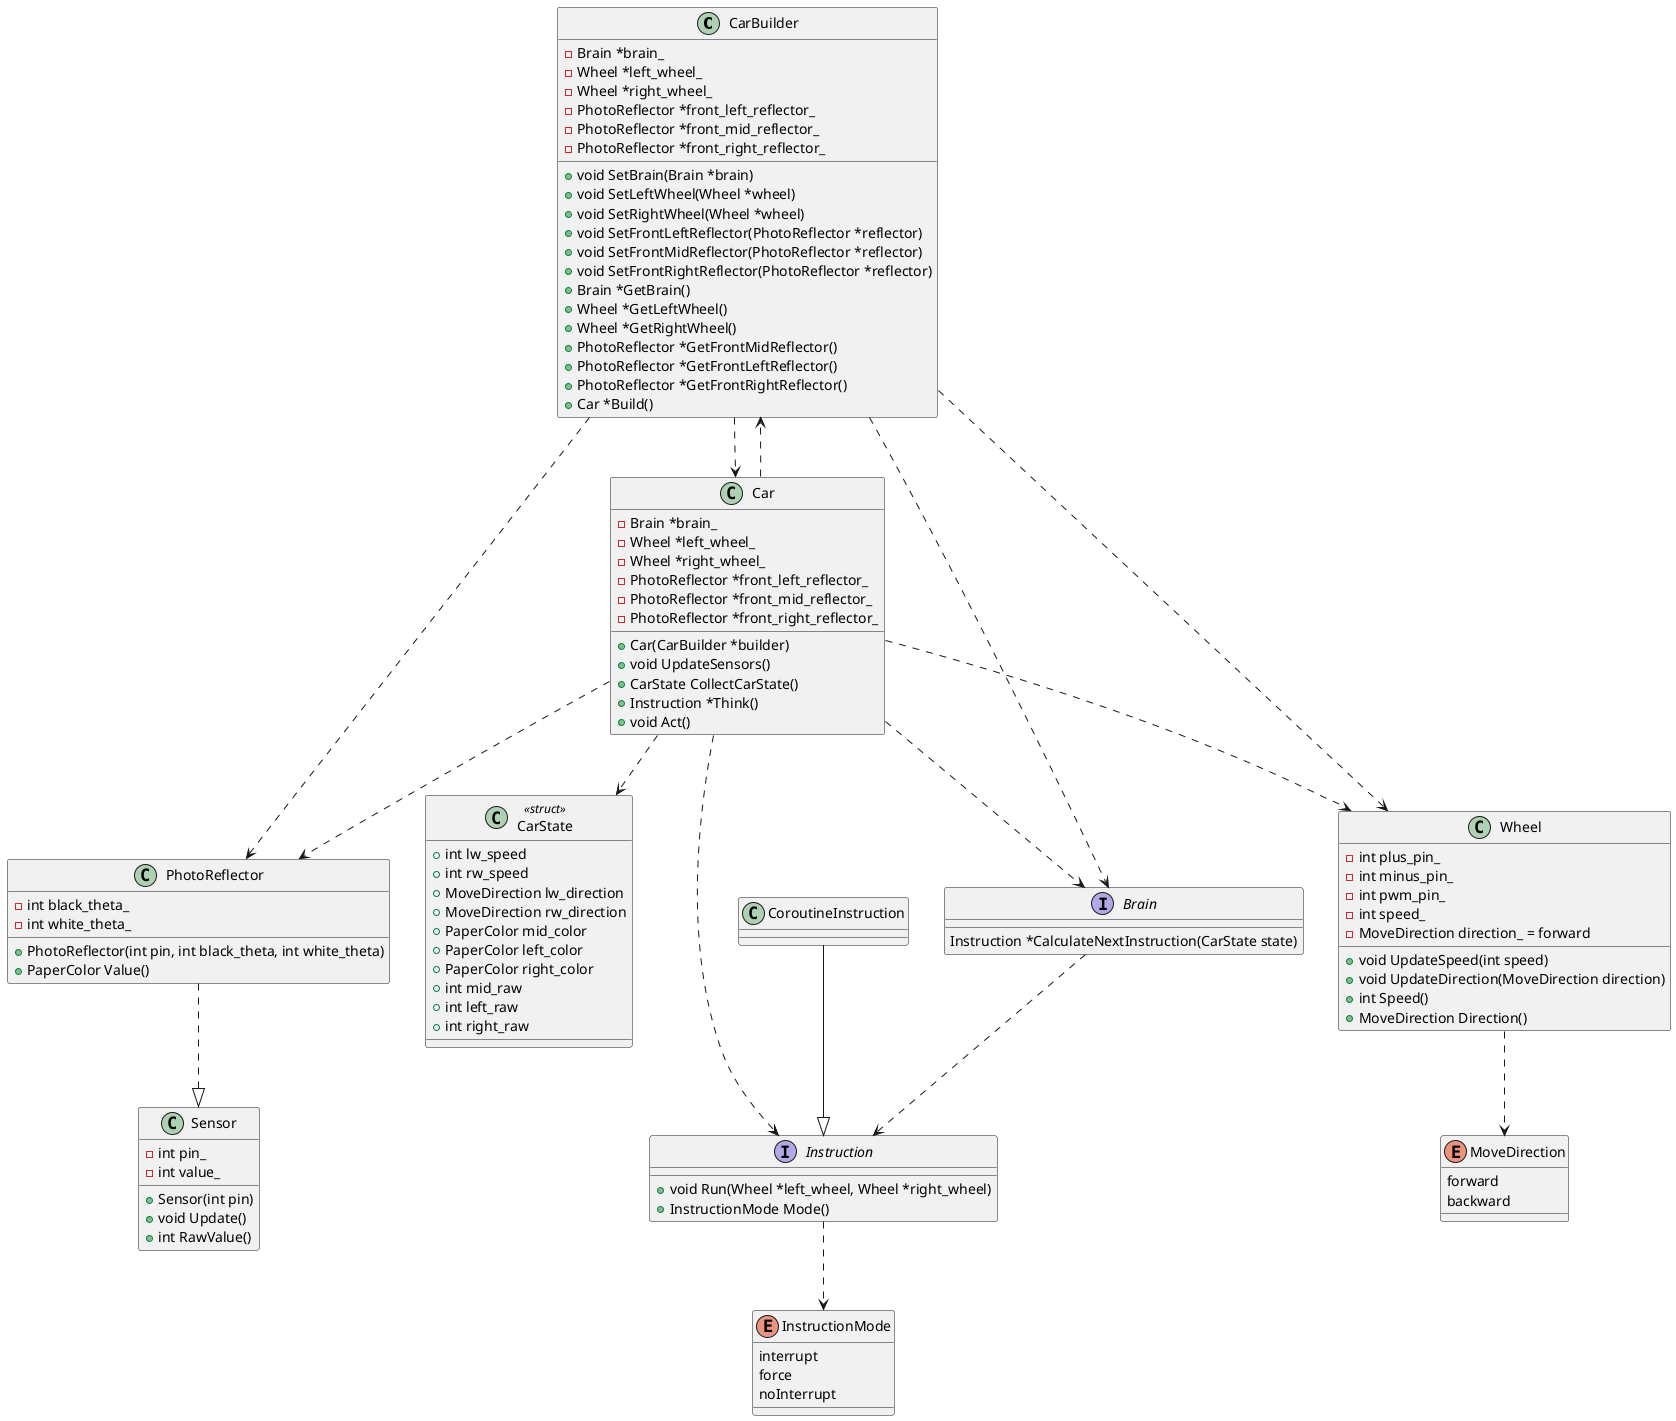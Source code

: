 @startuml
'https://plantuml.com/class-diagram

class CarBuilder {
+ void SetBrain(Brain *brain)
+ void SetLeftWheel(Wheel *wheel)
+ void SetRightWheel(Wheel *wheel)
+ void SetFrontLeftReflector(PhotoReflector *reflector)
+ void SetFrontMidReflector(PhotoReflector *reflector)
+ void SetFrontRightReflector(PhotoReflector *reflector)
+ Brain *GetBrain()
+ Wheel *GetLeftWheel()
+ Wheel *GetRightWheel()
+ PhotoReflector *GetFrontMidReflector()
+ PhotoReflector *GetFrontLeftReflector()
+ PhotoReflector *GetFrontRightReflector()
+ Car *Build()
- Brain *brain_
- Wheel *left_wheel_
- Wheel *right_wheel_
- PhotoReflector *front_left_reflector_
- PhotoReflector *front_mid_reflector_
- PhotoReflector *front_right_reflector_
}

CarBuilder ..> Car
CarBuilder ..> PhotoReflector
CarBuilder ..> Brain
CarBuilder ..> Wheel
Car ..> CarBuilder

class Car {
- Brain *brain_
- Wheel *left_wheel_
- Wheel *right_wheel_
- PhotoReflector *front_left_reflector_
- PhotoReflector *front_mid_reflector_
- PhotoReflector *front_right_reflector_
+ Car(CarBuilder *builder)
+ void UpdateSensors()
+ CarState CollectCarState()
+ Instruction *Think()
+ void Act()
}

class CarState <<struct>>  {
+ int lw_speed
+ int rw_speed
+ MoveDirection lw_direction
+ MoveDirection rw_direction
+ PaperColor mid_color
+ PaperColor left_color
+ PaperColor right_color
+ int mid_raw
+ int left_raw
+ int right_raw
}

Car ..> CarState
Car ..> Brain
Car ..> Wheel
Car ..> PhotoReflector

interface Brain {
Instruction *CalculateNextInstruction(CarState state)
}

Brain ..> Instruction
Car ..> Instruction

interface Instruction {
+ void Run(Wheel *left_wheel, Wheel *right_wheel)
+ InstructionMode Mode()
}

Instruction ..> InstructionMode

enum InstructionMode {
    interrupt
    force
    noInterrupt
}

class CoroutineInstruction {
}

CoroutineInstruction --|> Instruction

class Wheel {
- int plus_pin_
- int minus_pin_
- int pwm_pin_
- int speed_
- MoveDirection direction_ = forward
+ void UpdateSpeed(int speed)
+ void UpdateDirection(MoveDirection direction)
+ int Speed()
+ MoveDirection Direction()
}

Wheel ..> MoveDirection

enum MoveDirection {
    forward
    backward
}

class Sensor {
- int pin_
- int value_
+ Sensor(int pin)
+ void Update()
+ int RawValue()
}

class PhotoReflector {
- int black_theta_
- int white_theta_
+ PhotoReflector(int pin, int black_theta, int white_theta)
+ PaperColor Value()
}


PhotoReflector ..|> Sensor

@enduml